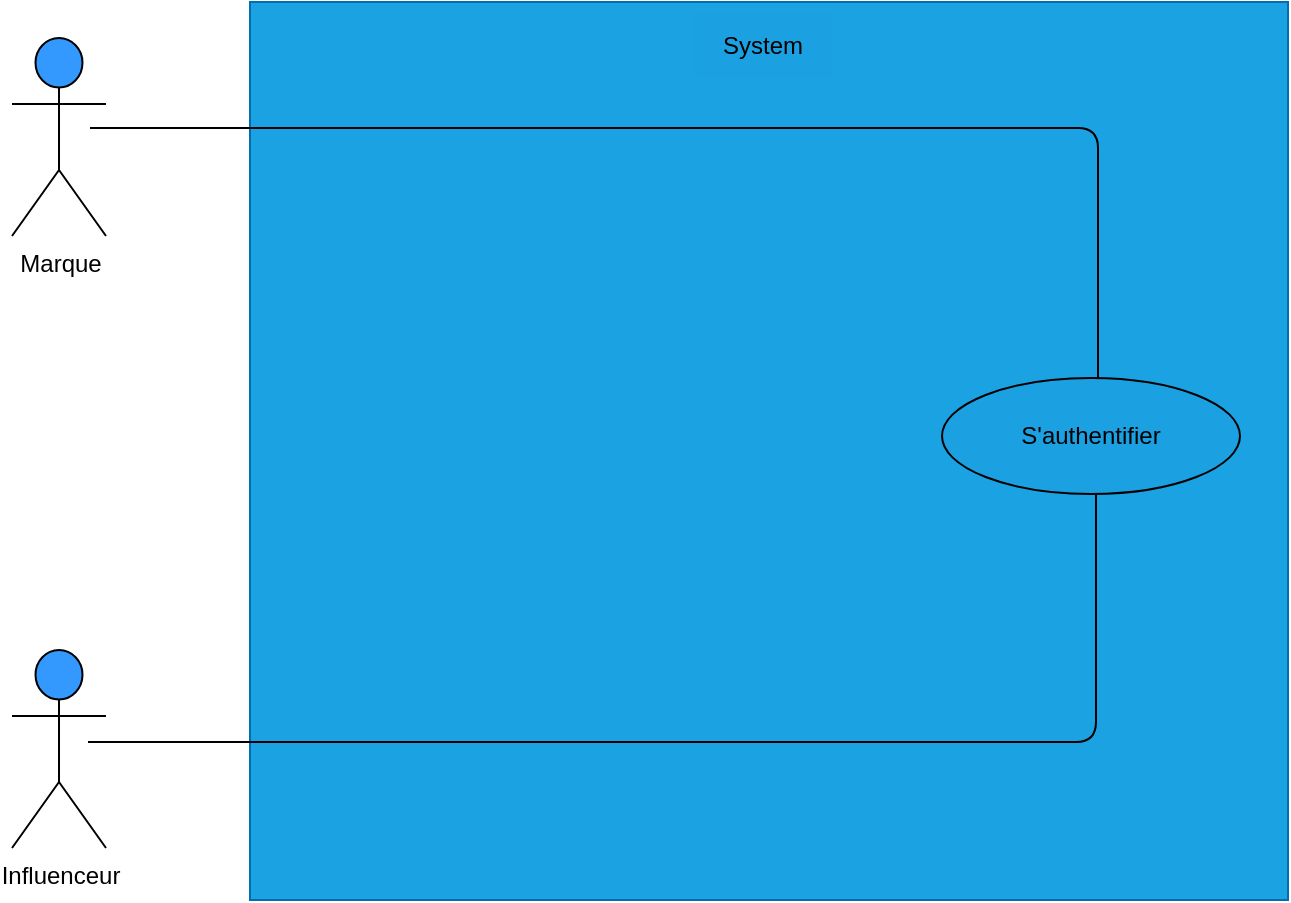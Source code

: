<mxfile>
    <diagram id="yxdjrPIbJy_EQmgz68Lg" name="Page-1">
        <mxGraphModel dx="918" dy="465" grid="0" gridSize="10" guides="1" tooltips="1" connect="1" arrows="1" fold="1" page="1" pageScale="1" pageWidth="827" pageHeight="1169" background="#ffffff" math="0" shadow="0">
            <root>
                <mxCell id="0"/>
                <mxCell id="1" parent="0"/>
                <mxCell id="2" value="&lt;font color=&quot;#000000&quot;&gt;Marque&lt;br&gt;&lt;/font&gt;" style="shape=umlActor;verticalLabelPosition=bottom;verticalAlign=top;html=1;outlineConnect=0;strokeWidth=1;strokeColor=#000000;fillColor=#3399FF;" parent="1" vertex="1">
                    <mxGeometry x="79" y="104" width="47" height="99" as="geometry"/>
                </mxCell>
                <mxCell id="12" value="&lt;font color=&quot;#000000&quot;&gt;Influenceur&lt;/font&gt;" style="shape=umlActor;verticalLabelPosition=bottom;verticalAlign=top;html=1;outlineConnect=0;strokeWidth=1;strokeColor=#000000;fillColor=#3399FF;" parent="1" vertex="1">
                    <mxGeometry x="79" y="410" width="47" height="99" as="geometry"/>
                </mxCell>
                <mxCell id="15" value="" style="rounded=0;whiteSpace=wrap;html=1;strokeColor=#006EAF;strokeWidth=1;fontColor=#ffffff;fillColor=#1BA2E3;" parent="1" vertex="1">
                    <mxGeometry x="198" y="86" width="519" height="449" as="geometry"/>
                </mxCell>
                <mxCell id="16" value="&lt;font color=&quot;#000000&quot;&gt;S'authentifier&lt;/font&gt;" style="ellipse;whiteSpace=wrap;html=1;strokeColor=#000000;strokeWidth=1;fontColor=#ffffff;fillColor=#1ba1e2;" parent="1" vertex="1">
                    <mxGeometry x="544" y="274" width="149" height="58" as="geometry"/>
                </mxCell>
                <mxCell id="17" value="" style="endArrow=none;html=1;strokeColor=#000000;fontColor=#000000;" parent="1" edge="1">
                    <mxGeometry width="50" height="50" relative="1" as="geometry">
                        <mxPoint x="118" y="149" as="sourcePoint"/>
                        <mxPoint x="622" y="274" as="targetPoint"/>
                        <Array as="points">
                            <mxPoint x="622" y="149"/>
                        </Array>
                    </mxGeometry>
                </mxCell>
                <mxCell id="18" value="" style="endArrow=none;html=1;strokeColor=#000000;fontColor=#000000;" parent="1" edge="1">
                    <mxGeometry width="50" height="50" relative="1" as="geometry">
                        <mxPoint x="117" y="456" as="sourcePoint"/>
                        <mxPoint x="621.0" y="332" as="targetPoint"/>
                        <Array as="points">
                            <mxPoint x="621.0" y="456"/>
                        </Array>
                    </mxGeometry>
                </mxCell>
                <mxCell id="19" value="System" style="rounded=0;whiteSpace=wrap;html=1;strokeColor=none;strokeWidth=1;fontColor=#000000;fillColor=#1ba1e2;" parent="1" vertex="1">
                    <mxGeometry x="420" y="92" width="69" height="32" as="geometry"/>
                </mxCell>
            </root>
        </mxGraphModel>
    </diagram>
</mxfile>